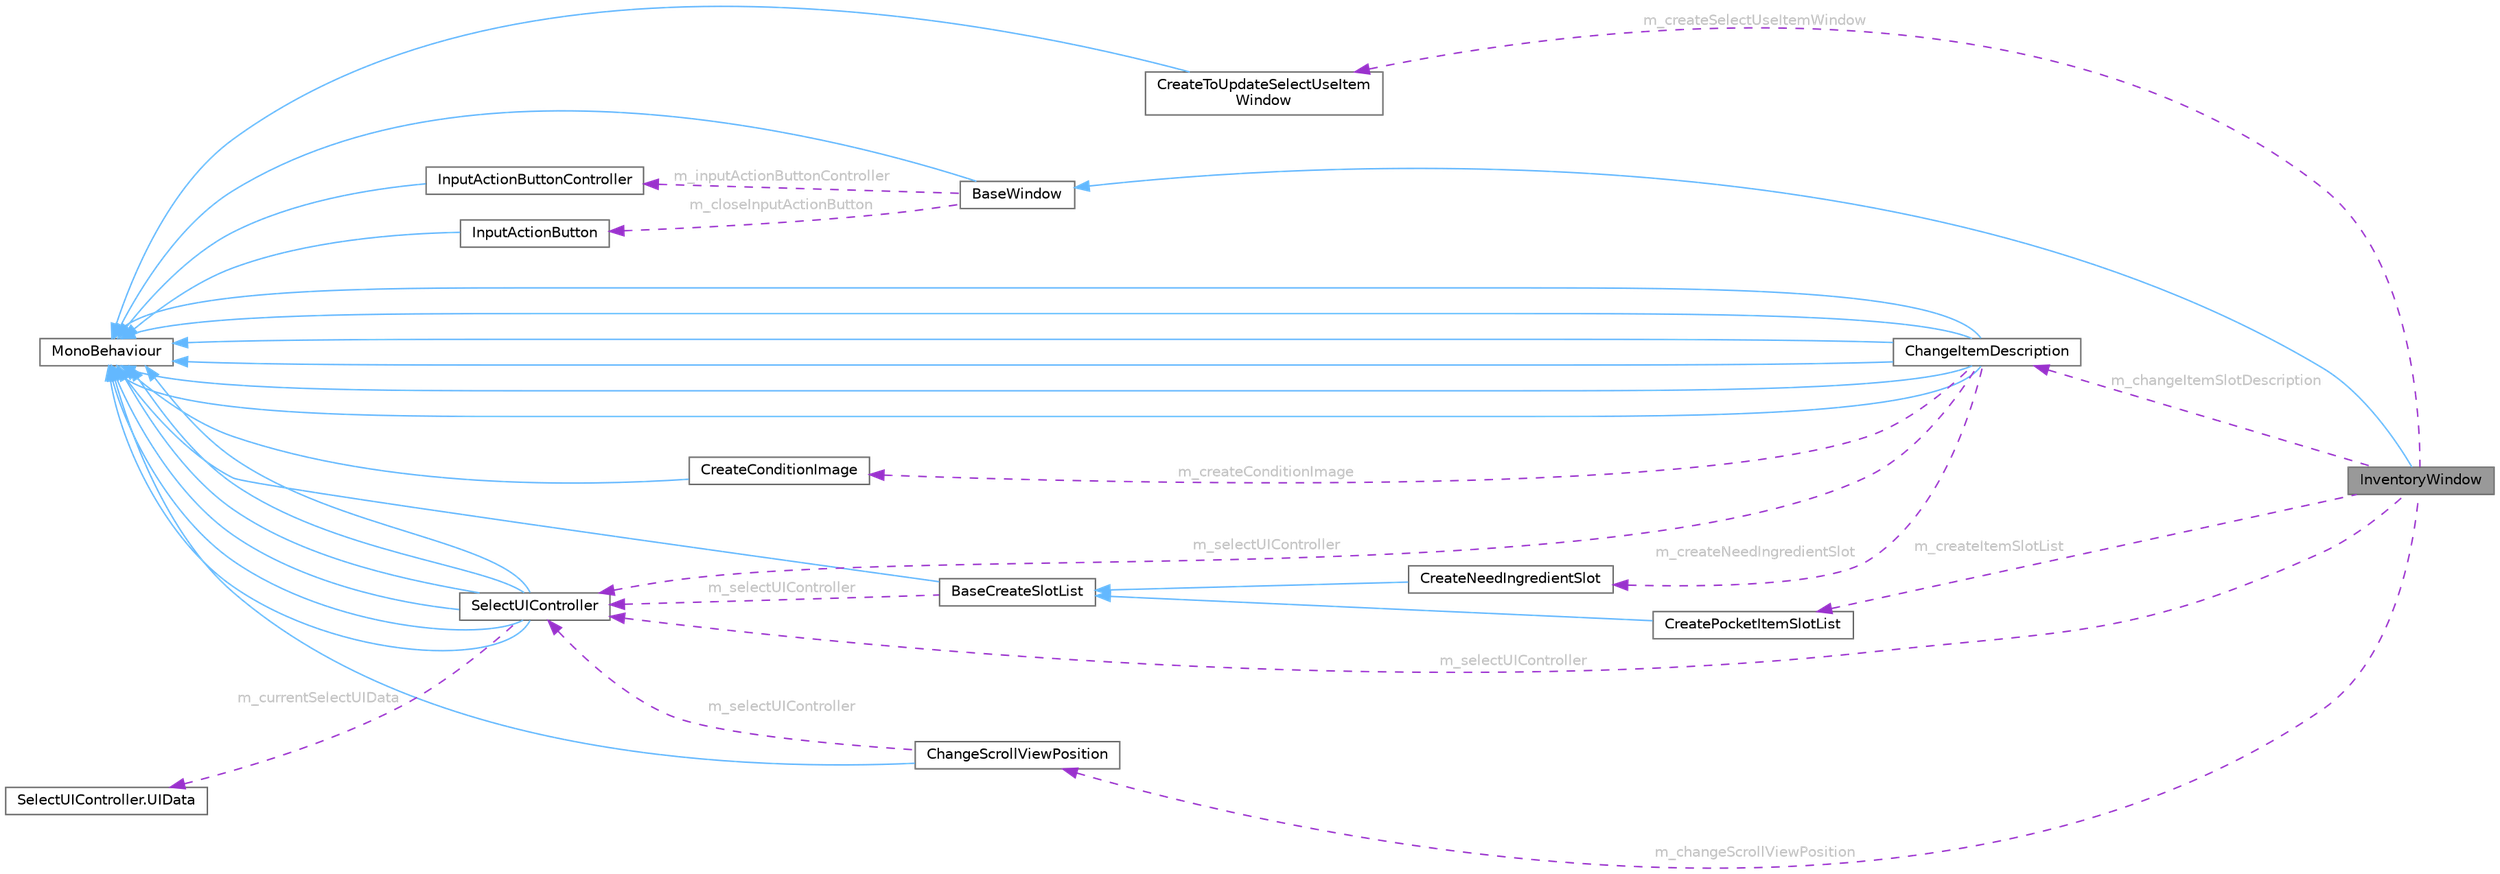 digraph "InventoryWindow"
{
 // LATEX_PDF_SIZE
  bgcolor="transparent";
  edge [fontname=Helvetica,fontsize=10,labelfontname=Helvetica,labelfontsize=10];
  node [fontname=Helvetica,fontsize=10,shape=box,height=0.2,width=0.4];
  rankdir="LR";
  Node1 [id="Node000001",label="InventoryWindow",height=0.2,width=0.4,color="gray40", fillcolor="grey60", style="filled", fontcolor="black",tooltip=" "];
  Node2 -> Node1 [id="edge1_Node000001_Node000002",dir="back",color="steelblue1",style="solid",tooltip=" "];
  Node2 [id="Node000002",label="BaseWindow",height=0.2,width=0.4,color="gray40", fillcolor="white", style="filled",URL="$class_base_window.html",tooltip=" "];
  Node3 -> Node2 [id="edge2_Node000002_Node000003",dir="back",color="steelblue1",style="solid",tooltip=" "];
  Node3 [id="Node000003",label="MonoBehaviour",height=0.2,width=0.4,color="gray40", fillcolor="white", style="filled",tooltip=" "];
  Node4 -> Node2 [id="edge3_Node000002_Node000004",dir="back",color="darkorchid3",style="dashed",tooltip=" ",label=" m_inputActionButtonController",fontcolor="grey" ];
  Node4 [id="Node000004",label="InputActionButtonController",height=0.2,width=0.4,color="gray40", fillcolor="white", style="filled",URL="$class_input_action_button_controller.html",tooltip=" "];
  Node3 -> Node4 [id="edge4_Node000004_Node000003",dir="back",color="steelblue1",style="solid",tooltip=" "];
  Node5 -> Node2 [id="edge5_Node000002_Node000005",dir="back",color="darkorchid3",style="dashed",tooltip=" ",label=" m_closeInputActionButton",fontcolor="grey" ];
  Node5 [id="Node000005",label="InputActionButton",height=0.2,width=0.4,color="gray40", fillcolor="white", style="filled",URL="$class_input_action_button.html",tooltip=" "];
  Node3 -> Node5 [id="edge6_Node000005_Node000003",dir="back",color="steelblue1",style="solid",tooltip=" "];
  Node6 -> Node1 [id="edge7_Node000001_Node000006",dir="back",color="darkorchid3",style="dashed",tooltip=" ",label=" m_createItemSlotList",fontcolor="grey" ];
  Node6 [id="Node000006",label="CreatePocketItemSlotList",height=0.2,width=0.4,color="gray40", fillcolor="white", style="filled",URL="$class_create_pocket_item_slot_list.html",tooltip=" "];
  Node7 -> Node6 [id="edge8_Node000006_Node000007",dir="back",color="steelblue1",style="solid",tooltip=" "];
  Node7 [id="Node000007",label="BaseCreateSlotList",height=0.2,width=0.4,color="gray40", fillcolor="white", style="filled",URL="$class_base_create_slot_list.html",tooltip=" "];
  Node3 -> Node7 [id="edge9_Node000007_Node000003",dir="back",color="steelblue1",style="solid",tooltip=" "];
  Node8 -> Node7 [id="edge10_Node000007_Node000008",dir="back",color="darkorchid3",style="dashed",tooltip=" ",label=" m_selectUIController",fontcolor="grey" ];
  Node8 [id="Node000008",label="SelectUIController",height=0.2,width=0.4,color="gray40", fillcolor="white", style="filled",URL="$class_select_u_i_controller.html",tooltip=" "];
  Node3 -> Node8 [id="edge11_Node000008_Node000003",dir="back",color="steelblue1",style="solid",tooltip=" "];
  Node3 -> Node8 [id="edge12_Node000008_Node000003",dir="back",color="steelblue1",style="solid",tooltip=" "];
  Node3 -> Node8 [id="edge13_Node000008_Node000003",dir="back",color="steelblue1",style="solid",tooltip=" "];
  Node3 -> Node8 [id="edge14_Node000008_Node000003",dir="back",color="steelblue1",style="solid",tooltip=" "];
  Node3 -> Node8 [id="edge15_Node000008_Node000003",dir="back",color="steelblue1",style="solid",tooltip=" "];
  Node3 -> Node8 [id="edge16_Node000008_Node000003",dir="back",color="steelblue1",style="solid",tooltip=" "];
  Node9 -> Node8 [id="edge17_Node000008_Node000009",dir="back",color="darkorchid3",style="dashed",tooltip=" ",label=" m_currentSelectUIData",fontcolor="grey" ];
  Node9 [id="Node000009",label="SelectUIController.UIData",height=0.2,width=0.4,color="gray40", fillcolor="white", style="filled",URL="$class_select_u_i_controller_1_1_u_i_data.html",tooltip=" "];
  Node10 -> Node1 [id="edge18_Node000001_Node000010",dir="back",color="darkorchid3",style="dashed",tooltip=" ",label=" m_changeItemSlotDescription",fontcolor="grey" ];
  Node10 [id="Node000010",label="ChangeItemDescription",height=0.2,width=0.4,color="gray40", fillcolor="white", style="filled",URL="$class_change_item_description.html",tooltip=" "];
  Node3 -> Node10 [id="edge19_Node000010_Node000003",dir="back",color="steelblue1",style="solid",tooltip=" "];
  Node3 -> Node10 [id="edge20_Node000010_Node000003",dir="back",color="steelblue1",style="solid",tooltip=" "];
  Node3 -> Node10 [id="edge21_Node000010_Node000003",dir="back",color="steelblue1",style="solid",tooltip=" "];
  Node3 -> Node10 [id="edge22_Node000010_Node000003",dir="back",color="steelblue1",style="solid",tooltip=" "];
  Node3 -> Node10 [id="edge23_Node000010_Node000003",dir="back",color="steelblue1",style="solid",tooltip=" "];
  Node3 -> Node10 [id="edge24_Node000010_Node000003",dir="back",color="steelblue1",style="solid",tooltip=" "];
  Node8 -> Node10 [id="edge25_Node000010_Node000008",dir="back",color="darkorchid3",style="dashed",tooltip=" ",label=" m_selectUIController",fontcolor="grey" ];
  Node11 -> Node10 [id="edge26_Node000010_Node000011",dir="back",color="darkorchid3",style="dashed",tooltip=" ",label=" m_createConditionImage",fontcolor="grey" ];
  Node11 [id="Node000011",label="CreateConditionImage",height=0.2,width=0.4,color="gray40", fillcolor="white", style="filled",URL="$class_create_condition_image.html",tooltip=" "];
  Node3 -> Node11 [id="edge27_Node000011_Node000003",dir="back",color="steelblue1",style="solid",tooltip=" "];
  Node12 -> Node10 [id="edge28_Node000010_Node000012",dir="back",color="darkorchid3",style="dashed",tooltip=" ",label=" m_createNeedIngredientSlot",fontcolor="grey" ];
  Node12 [id="Node000012",label="CreateNeedIngredientSlot",height=0.2,width=0.4,color="gray40", fillcolor="white", style="filled",URL="$class_create_need_ingredient_slot.html",tooltip=" "];
  Node7 -> Node12 [id="edge29_Node000012_Node000007",dir="back",color="steelblue1",style="solid",tooltip=" "];
  Node8 -> Node1 [id="edge30_Node000001_Node000008",dir="back",color="darkorchid3",style="dashed",tooltip=" ",label=" m_selectUIController",fontcolor="grey" ];
  Node13 -> Node1 [id="edge31_Node000001_Node000013",dir="back",color="darkorchid3",style="dashed",tooltip=" ",label=" m_changeScrollViewPosition",fontcolor="grey" ];
  Node13 [id="Node000013",label="ChangeScrollViewPosition",height=0.2,width=0.4,color="gray40", fillcolor="white", style="filled",URL="$class_change_scroll_view_position.html",tooltip=" "];
  Node3 -> Node13 [id="edge32_Node000013_Node000003",dir="back",color="steelblue1",style="solid",tooltip=" "];
  Node8 -> Node13 [id="edge33_Node000013_Node000008",dir="back",color="darkorchid3",style="dashed",tooltip=" ",label=" m_selectUIController",fontcolor="grey" ];
  Node14 -> Node1 [id="edge34_Node000001_Node000014",dir="back",color="darkorchid3",style="dashed",tooltip=" ",label=" m_createSelectUseItemWindow",fontcolor="grey" ];
  Node14 [id="Node000014",label="CreateToUpdateSelectUseItem\lWindow",height=0.2,width=0.4,color="gray40", fillcolor="white", style="filled",URL="$class_create_to_update_select_use_item_window.html",tooltip=" "];
  Node3 -> Node14 [id="edge35_Node000014_Node000003",dir="back",color="steelblue1",style="solid",tooltip=" "];
}
